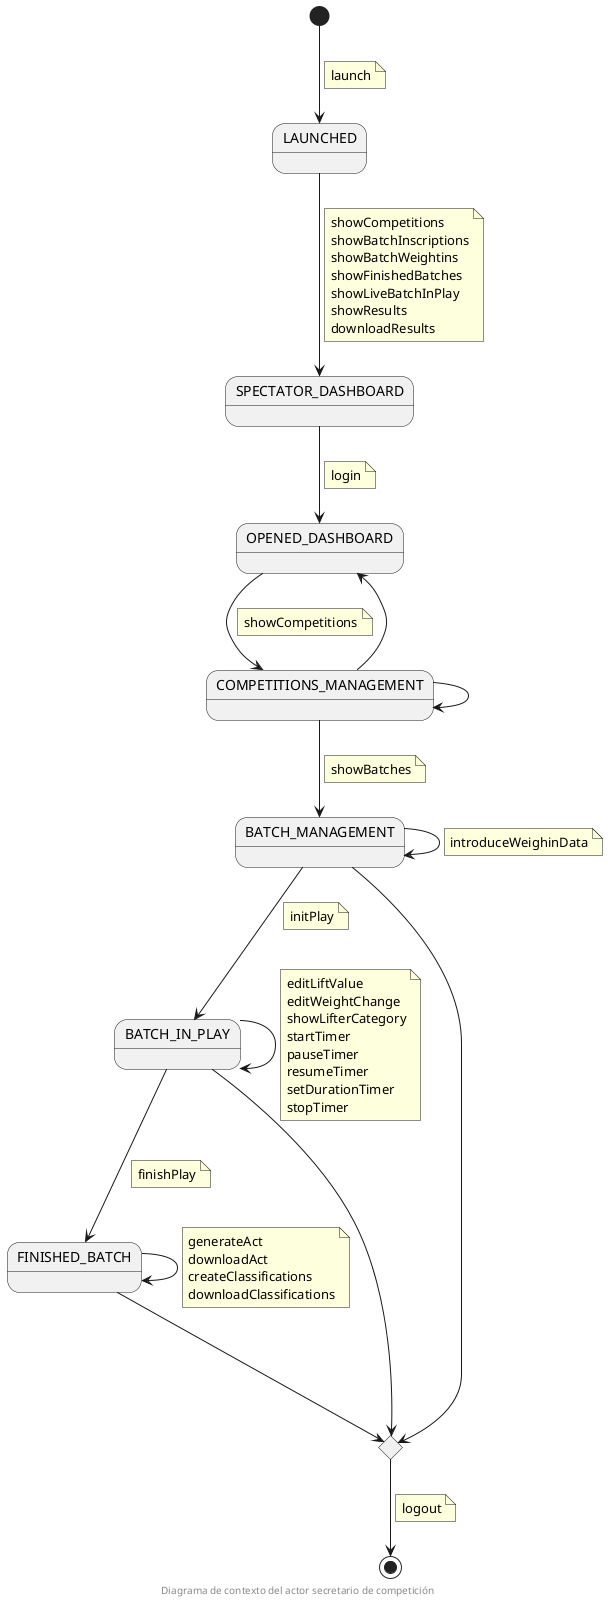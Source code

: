 @startuml
state LAUNCHED
state SPECTATOR_DASHBOARD
state OPENED_DASHBOARD
state COMPETITIONS_MANAGEMENT
state BATCH_MANAGEMENT
state BATCH_IN_PLAY
state FINISHED_BATCH

state logoutChoice <<choice>>

[*] --> LAUNCHED
note on link
  launch
end note

LAUNCHED --> SPECTATOR_DASHBOARD
note on link
  showCompetitions
  showBatchInscriptions
  showBatchWeightins
  showFinishedBatches
  showLiveBatchInPlay
  showResults
  downloadResults
end note

SPECTATOR_DASHBOARD --> OPENED_DASHBOARD
note on link
  login
end note


OPENED_DASHBOARD --> COMPETITIONS_MANAGEMENT
note on link
  showCompetitions
end note

COMPETITIONS_MANAGEMENT --> OPENED_DASHBOARD
COMPETITIONS_MANAGEMENT --> COMPETITIONS_MANAGEMENT


COMPETITIONS_MANAGEMENT --> BATCH_MANAGEMENT
note on link
  showBatches
end note

BATCH_MANAGEMENT --> BATCH_MANAGEMENT
note on link
  introduceWeighinData
end note


BATCH_MANAGEMENT --> BATCH_IN_PLAY
note on link
  initPlay
end note

BATCH_IN_PLAY --> BATCH_IN_PLAY
note on link
  editLiftValue
  editWeightChange
  showLifterCategory
  startTimer
  pauseTimer
  resumeTimer
  setDurationTimer
  stopTimer
end note

BATCH_IN_PLAY --> FINISHED_BATCH
note on link
  finishPlay
end note

FINISHED_BATCH --> FINISHED_BATCH
note on link
 generateAct
 downloadAct
 createClassifications
 downloadClassifications
end note

BATCH_MANAGEMENT ---> logoutChoice
BATCH_IN_PLAY ---> logoutChoice
FINISHED_BATCH ---> logoutChoice

logoutChoice --> [*]
note on link
 logout
end note

footer Diagrama de contexto del actor secretario de competición
@enduml